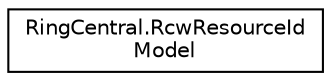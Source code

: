 digraph "Graphical Class Hierarchy"
{
 // LATEX_PDF_SIZE
  edge [fontname="Helvetica",fontsize="10",labelfontname="Helvetica",labelfontsize="10"];
  node [fontname="Helvetica",fontsize="10",shape=record];
  rankdir="LR";
  Node0 [label="RingCentral.RcwResourceId\lModel",height=0.2,width=0.4,color="black", fillcolor="white", style="filled",URL="$classRingCentral_1_1RcwResourceIdModel.html",tooltip=" "];
}
